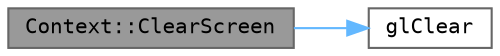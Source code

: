 digraph "Context::ClearScreen"
{
 // LATEX_PDF_SIZE
  bgcolor="transparent";
  edge [fontname=Terminal,fontsize=10,labelfontname=Helvetica,labelfontsize=10];
  node [fontname=Terminal,fontsize=10,shape=box,height=0.2,width=0.4];
  rankdir="LR";
  Node1 [label="Context::ClearScreen",height=0.2,width=0.4,color="gray40", fillcolor="grey60", style="filled", fontcolor="black",tooltip=" "];
  Node1 -> Node2 [color="steelblue1",style="solid"];
  Node2 [label="glClear",height=0.2,width=0.4,color="grey40", fillcolor="white", style="filled",URL="$glew_8h.html#affc6c383998f3d5c0a5e74a07788f6ed",tooltip=" "];
}
